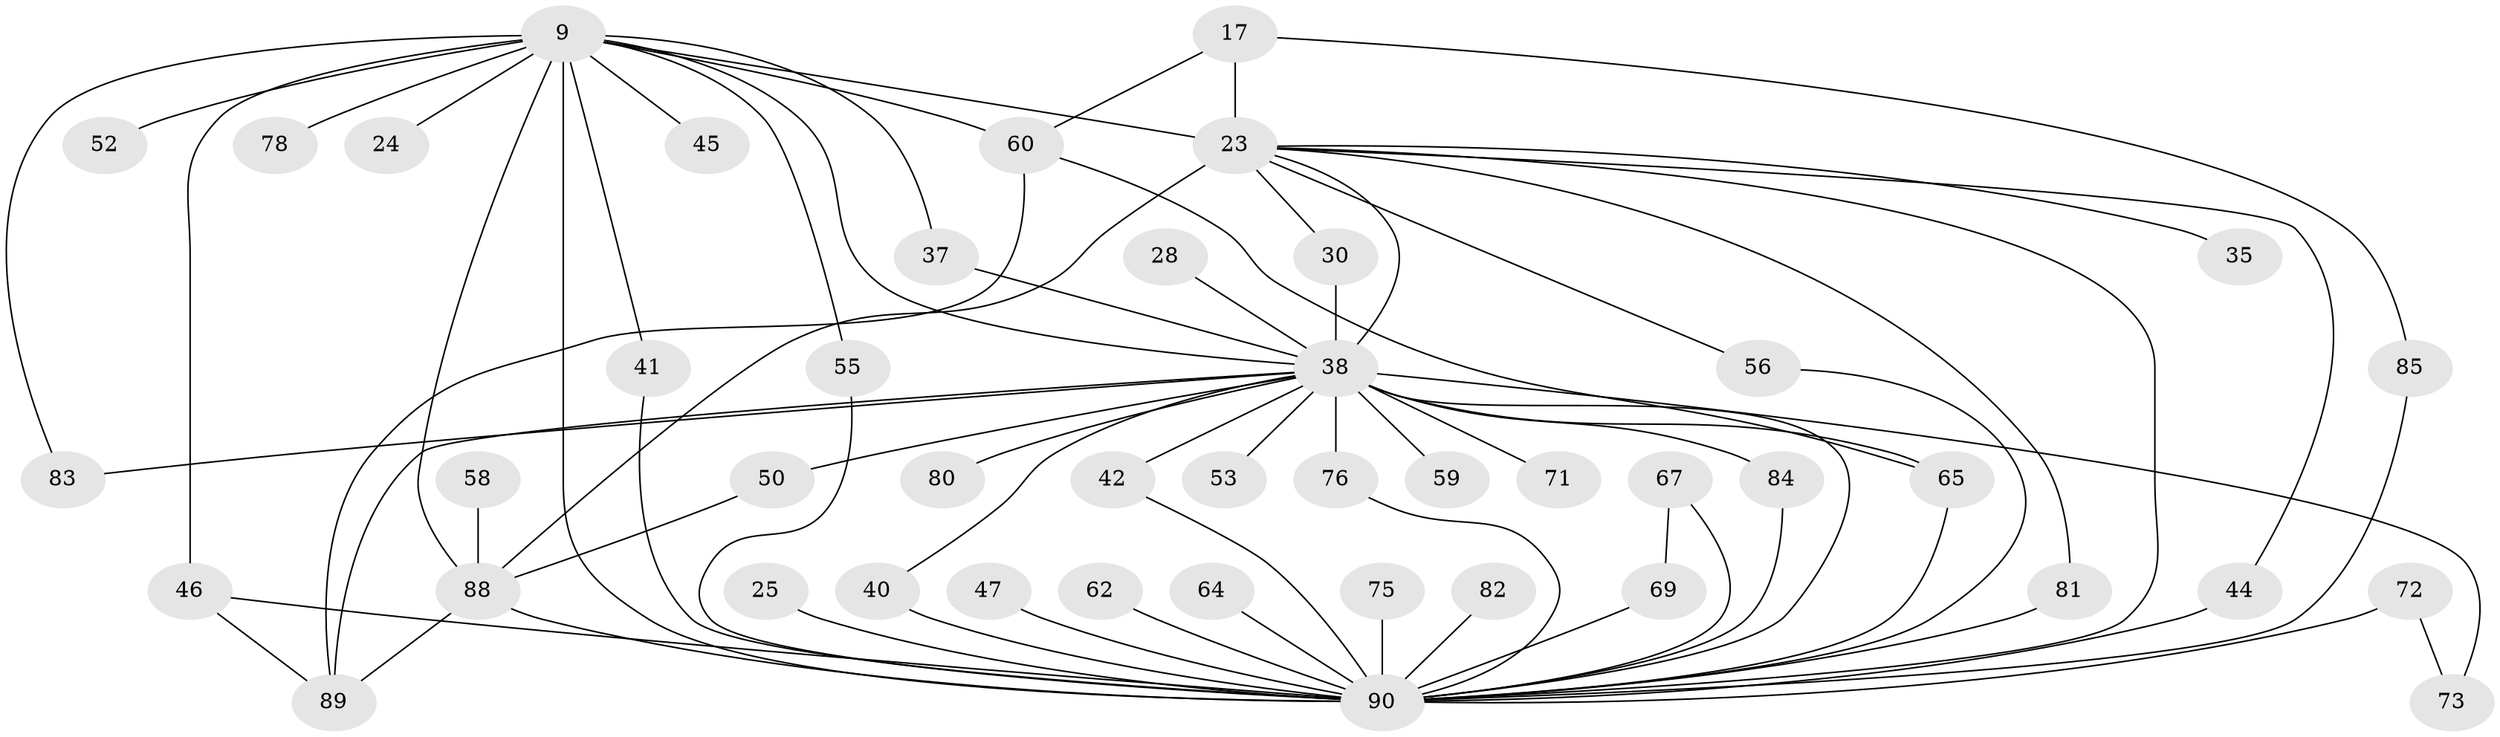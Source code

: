 // original degree distribution, {17: 0.022222222222222223, 22: 0.011111111111111112, 19: 0.011111111111111112, 27: 0.011111111111111112, 16: 0.022222222222222223, 14: 0.011111111111111112, 15: 0.011111111111111112, 26: 0.011111111111111112, 7: 0.011111111111111112, 12: 0.011111111111111112, 3: 0.17777777777777778, 5: 0.044444444444444446, 2: 0.5666666666666667, 4: 0.06666666666666667, 8: 0.011111111111111112}
// Generated by graph-tools (version 1.1) at 2025/45/03/09/25 04:45:29]
// undirected, 45 vertices, 72 edges
graph export_dot {
graph [start="1"]
  node [color=gray90,style=filled];
  9 [super="+8+7"];
  17;
  23 [super="+15+22+6"];
  24;
  25;
  28;
  30;
  35;
  37;
  38 [super="+26+4"];
  40;
  41;
  42;
  44 [super="+27"];
  45;
  46;
  47;
  50;
  52;
  53;
  55;
  56;
  58;
  59;
  60 [super="+21"];
  62;
  64;
  65 [super="+13"];
  67 [super="+61"];
  69;
  71;
  72;
  73;
  75;
  76;
  78;
  80;
  81 [super="+70"];
  82;
  83;
  84 [super="+79+18"];
  85;
  88 [super="+51+48+77+74"];
  89 [super="+49+87"];
  90 [super="+33+19+86+39"];
  9 -- 46;
  9 -- 52 [weight=2];
  9 -- 60 [weight=2];
  9 -- 37;
  9 -- 45 [weight=2];
  9 -- 24 [weight=2];
  9 -- 78 [weight=2];
  9 -- 83;
  9 -- 23 [weight=10];
  9 -- 41;
  9 -- 55;
  9 -- 90 [weight=16];
  9 -- 38 [weight=9];
  9 -- 88 [weight=3];
  17 -- 85;
  17 -- 60;
  17 -- 23 [weight=2];
  23 -- 38 [weight=5];
  23 -- 35;
  23 -- 44;
  23 -- 81;
  23 -- 56;
  23 -- 90 [weight=4];
  23 -- 88 [weight=4];
  23 -- 30;
  25 -- 90 [weight=2];
  28 -- 38;
  30 -- 38;
  37 -- 38;
  38 -- 65;
  38 -- 71;
  38 -- 73;
  38 -- 76;
  38 -- 80 [weight=2];
  38 -- 83;
  38 -- 84 [weight=3];
  38 -- 89 [weight=3];
  38 -- 90 [weight=10];
  38 -- 40;
  38 -- 42;
  38 -- 50;
  38 -- 53;
  38 -- 59 [weight=2];
  40 -- 90;
  41 -- 90;
  42 -- 90;
  44 -- 90 [weight=2];
  46 -- 89;
  46 -- 90;
  47 -- 90 [weight=2];
  50 -- 88;
  55 -- 90;
  56 -- 90;
  58 -- 88;
  60 -- 65;
  60 -- 89;
  62 -- 90 [weight=2];
  64 -- 90 [weight=2];
  65 -- 90;
  67 -- 69;
  67 -- 90 [weight=4];
  69 -- 90;
  72 -- 73;
  72 -- 90 [weight=2];
  75 -- 90 [weight=2];
  76 -- 90;
  81 -- 90 [weight=2];
  82 -- 90 [weight=2];
  84 -- 90 [weight=2];
  85 -- 90;
  88 -- 90 [weight=3];
  88 -- 89;
}
